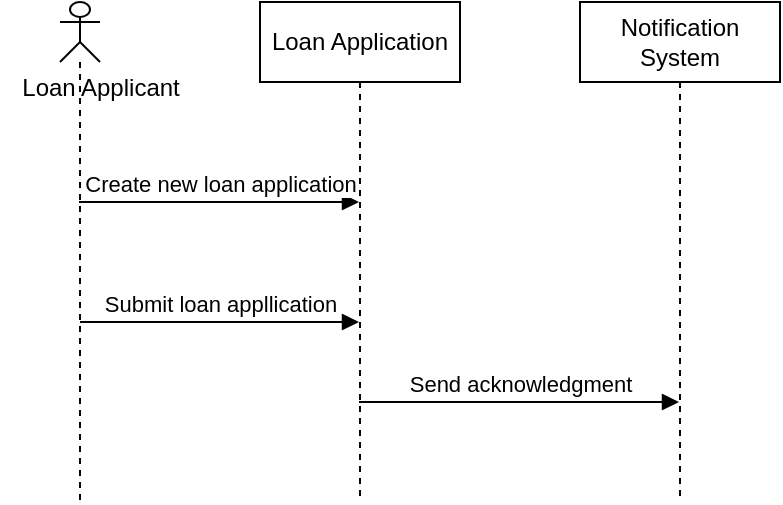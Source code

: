 <mxfile version="22.1.16" type="github">
  <diagram name="Page-1" id="1kUWdhE05kZuWmWM3ISa">
    <mxGraphModel dx="955" dy="506" grid="1" gridSize="10" guides="1" tooltips="1" connect="1" arrows="1" fold="1" page="1" pageScale="1" pageWidth="850" pageHeight="1100" math="0" shadow="0">
      <root>
        <mxCell id="0" />
        <mxCell id="1" parent="0" />
        <mxCell id="Y9VoXpEAuxPz8oAYNgGF-4" value="Loan Application" style="shape=umlLifeline;perimeter=lifelinePerimeter;whiteSpace=wrap;html=1;container=1;dropTarget=0;collapsible=0;recursiveResize=0;outlineConnect=0;portConstraint=eastwest;newEdgeStyle={&quot;curved&quot;:0,&quot;rounded&quot;:0};" vertex="1" parent="1">
          <mxGeometry x="240" y="30" width="100" height="250" as="geometry" />
        </mxCell>
        <mxCell id="Y9VoXpEAuxPz8oAYNgGF-5" value="" style="shape=umlLifeline;perimeter=lifelinePerimeter;whiteSpace=wrap;html=1;container=1;dropTarget=0;collapsible=0;recursiveResize=0;outlineConnect=0;portConstraint=eastwest;newEdgeStyle={&quot;curved&quot;:0,&quot;rounded&quot;:0};participant=umlActor;size=30;" vertex="1" parent="1">
          <mxGeometry x="140" y="30" width="20" height="250" as="geometry" />
        </mxCell>
        <mxCell id="Y9VoXpEAuxPz8oAYNgGF-6" value="Loan Applicant&lt;br&gt;" style="text;html=1;align=center;verticalAlign=middle;resizable=0;points=[];autosize=1;strokeColor=none;fillColor=none;" vertex="1" parent="1">
          <mxGeometry x="110" y="58" width="100" height="30" as="geometry" />
        </mxCell>
        <mxCell id="Y9VoXpEAuxPz8oAYNgGF-7" value="Notification System" style="shape=umlLifeline;perimeter=lifelinePerimeter;whiteSpace=wrap;html=1;container=1;dropTarget=0;collapsible=0;recursiveResize=0;outlineConnect=0;portConstraint=eastwest;newEdgeStyle={&quot;curved&quot;:0,&quot;rounded&quot;:0};" vertex="1" parent="1">
          <mxGeometry x="400" y="30" width="100" height="250" as="geometry" />
        </mxCell>
        <mxCell id="Y9VoXpEAuxPz8oAYNgGF-8" value="Create new loan application" style="html=1;verticalAlign=bottom;endArrow=block;curved=0;rounded=0;" edge="1" parent="1">
          <mxGeometry width="80" relative="1" as="geometry">
            <mxPoint x="149.5" y="130" as="sourcePoint" />
            <mxPoint x="289.5" y="130" as="targetPoint" />
          </mxGeometry>
        </mxCell>
        <mxCell id="Y9VoXpEAuxPz8oAYNgGF-9" value="Submit loan appllication" style="html=1;verticalAlign=bottom;endArrow=block;curved=0;rounded=0;" edge="1" parent="1" source="Y9VoXpEAuxPz8oAYNgGF-5" target="Y9VoXpEAuxPz8oAYNgGF-4">
          <mxGeometry width="80" relative="1" as="geometry">
            <mxPoint x="180" y="190" as="sourcePoint" />
            <mxPoint x="260" y="190" as="targetPoint" />
            <Array as="points">
              <mxPoint x="230" y="190" />
            </Array>
          </mxGeometry>
        </mxCell>
        <mxCell id="Y9VoXpEAuxPz8oAYNgGF-10" value="Send acknowledgment" style="html=1;verticalAlign=bottom;endArrow=block;curved=0;rounded=0;" edge="1" parent="1">
          <mxGeometry width="80" relative="1" as="geometry">
            <mxPoint x="289.5" y="230" as="sourcePoint" />
            <mxPoint x="449.5" y="230" as="targetPoint" />
          </mxGeometry>
        </mxCell>
      </root>
    </mxGraphModel>
  </diagram>
</mxfile>
